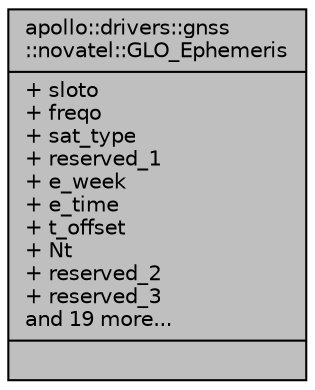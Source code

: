 digraph "apollo::drivers::gnss::novatel::GLO_Ephemeris"
{
  edge [fontname="Helvetica",fontsize="10",labelfontname="Helvetica",labelfontsize="10"];
  node [fontname="Helvetica",fontsize="10",shape=record];
  Node1 [label="{apollo::drivers::gnss\l::novatel::GLO_Ephemeris\n|+ sloto\l+ freqo\l+ sat_type\l+ reserved_1\l+ e_week\l+ e_time\l+ t_offset\l+ Nt\l+ reserved_2\l+ reserved_3\land 19 more...\l|}",height=0.2,width=0.4,color="black", fillcolor="grey75", style="filled" fontcolor="black"];
}
